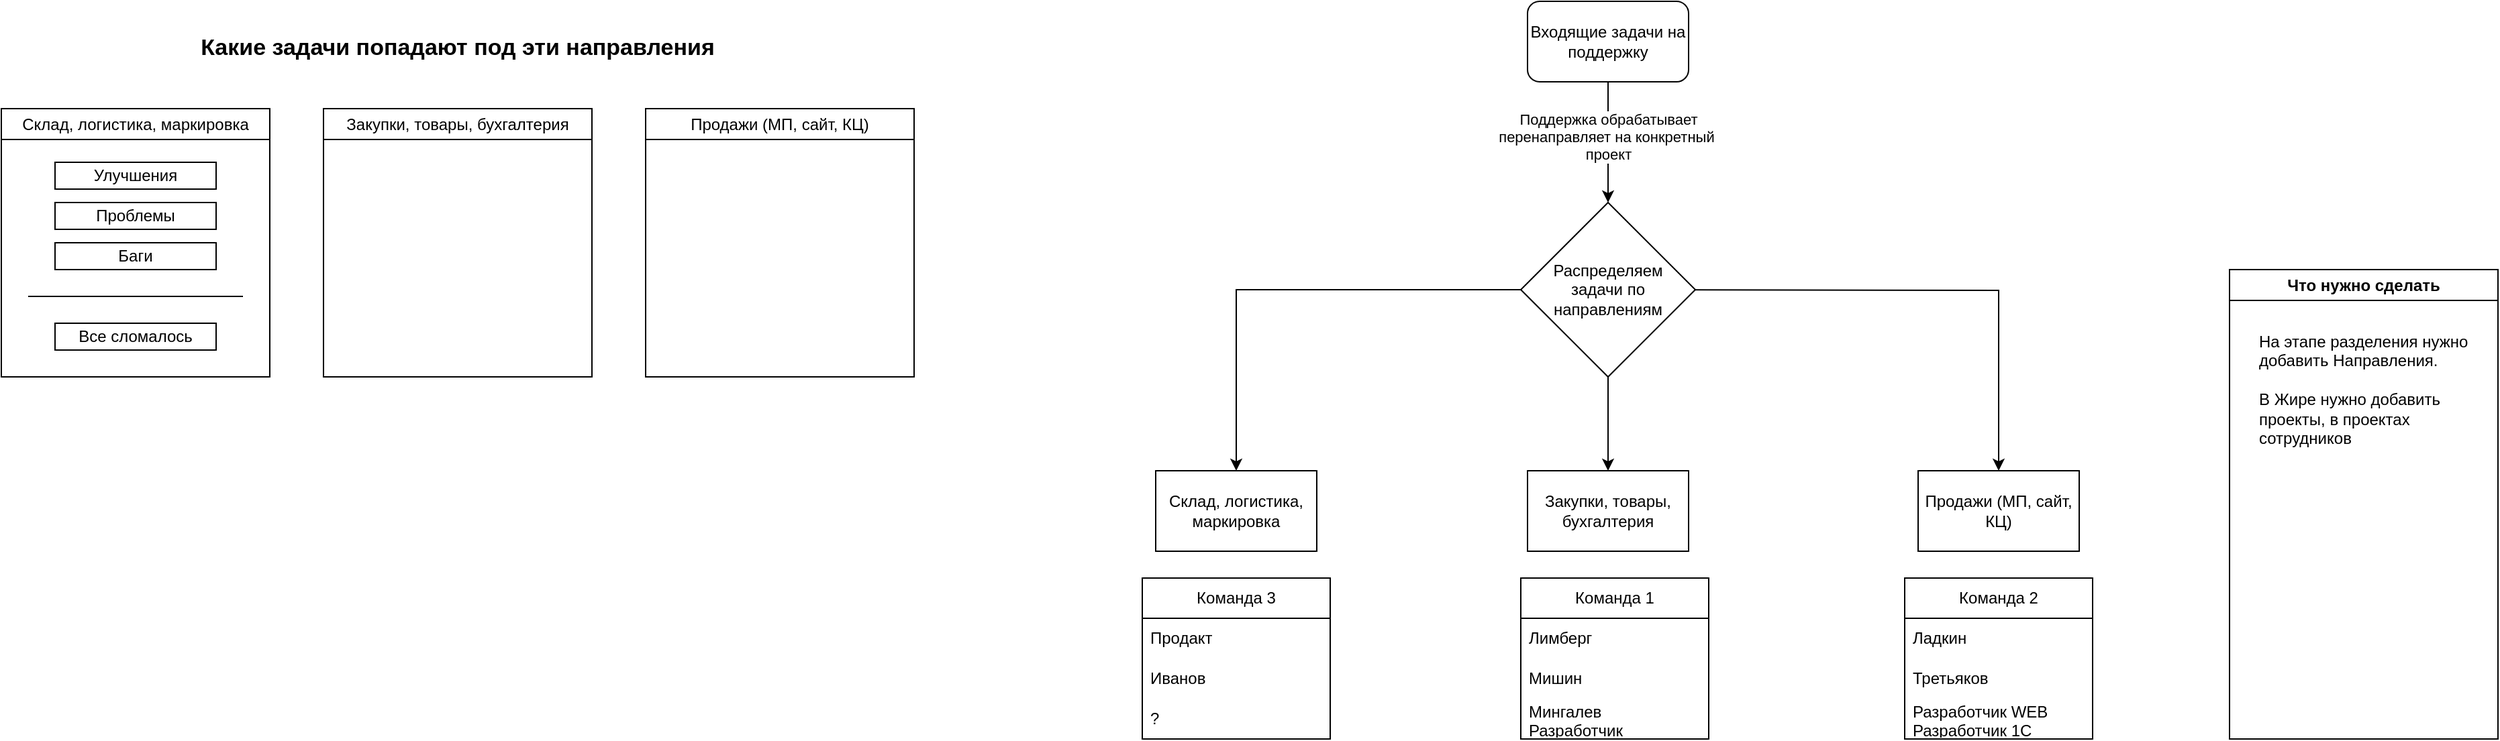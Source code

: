 <mxfile version="24.7.16">
  <diagram name="Page-1" id="zKJSg474zFUpfC8e5f8t">
    <mxGraphModel dx="3088" dy="830" grid="1" gridSize="10" guides="1" tooltips="1" connect="1" arrows="1" fold="1" page="1" pageScale="1" pageWidth="827" pageHeight="1169" math="0" shadow="0">
      <root>
        <mxCell id="0" />
        <mxCell id="1" parent="0" />
        <mxCell id="clkhZw_3v-03GrpoqzjB-17" value="" style="edgeStyle=orthogonalEdgeStyle;rounded=0;orthogonalLoop=1;jettySize=auto;html=1;" parent="1" source="xmXq3l9Uws817rKE1H1e-1" target="clkhZw_3v-03GrpoqzjB-3" edge="1">
          <mxGeometry relative="1" as="geometry" />
        </mxCell>
        <mxCell id="6zCM-tVnXvu0zWscigJL-20" value="Поддержка обрабатывает&lt;div&gt;перенаправляет на конкретный&amp;nbsp;&lt;/div&gt;&lt;div&gt;проект&lt;/div&gt;" style="edgeLabel;html=1;align=center;verticalAlign=middle;resizable=0;points=[];" vertex="1" connectable="0" parent="clkhZw_3v-03GrpoqzjB-17">
          <mxGeometry x="-0.086" relative="1" as="geometry">
            <mxPoint as="offset" />
          </mxGeometry>
        </mxCell>
        <mxCell id="xmXq3l9Uws817rKE1H1e-1" value="Входящие задачи на поддержку" style="rounded=1;whiteSpace=wrap;html=1;" parent="1" vertex="1">
          <mxGeometry x="-473" y="10" width="120" height="60" as="geometry" />
        </mxCell>
        <mxCell id="clkhZw_3v-03GrpoqzjB-6" value="" style="edgeStyle=orthogonalEdgeStyle;rounded=0;orthogonalLoop=1;jettySize=auto;html=1;" parent="1" source="clkhZw_3v-03GrpoqzjB-3" target="clkhZw_3v-03GrpoqzjB-5" edge="1">
          <mxGeometry relative="1" as="geometry" />
        </mxCell>
        <mxCell id="clkhZw_3v-03GrpoqzjB-13" value="" style="edgeStyle=orthogonalEdgeStyle;rounded=0;orthogonalLoop=1;jettySize=auto;html=1;exitX=0.5;exitY=1;exitDx=0;exitDy=0;" parent="1" source="clkhZw_3v-03GrpoqzjB-3" target="clkhZw_3v-03GrpoqzjB-7" edge="1">
          <mxGeometry relative="1" as="geometry" />
        </mxCell>
        <mxCell id="clkhZw_3v-03GrpoqzjB-16" style="edgeStyle=orthogonalEdgeStyle;rounded=0;orthogonalLoop=1;jettySize=auto;html=1;exitX=1;exitY=0.5;exitDx=0;exitDy=0;entryX=0.5;entryY=0;entryDx=0;entryDy=0;" parent="1" target="clkhZw_3v-03GrpoqzjB-15" edge="1">
          <mxGeometry relative="1" as="geometry">
            <mxPoint x="-380" y="225" as="sourcePoint" />
          </mxGeometry>
        </mxCell>
        <mxCell id="clkhZw_3v-03GrpoqzjB-3" value="Распределяем&lt;div&gt;задачи по направлениям&lt;/div&gt;" style="rhombus;whiteSpace=wrap;html=1;" parent="1" vertex="1">
          <mxGeometry x="-478" y="160" width="130" height="130" as="geometry" />
        </mxCell>
        <mxCell id="clkhZw_3v-03GrpoqzjB-5" value="Склад, логистика, маркировка" style="whiteSpace=wrap;html=1;" parent="1" vertex="1">
          <mxGeometry x="-750" y="360" width="120" height="60" as="geometry" />
        </mxCell>
        <mxCell id="clkhZw_3v-03GrpoqzjB-7" value="Закупки, товары, бухгалтерия" style="whiteSpace=wrap;html=1;" parent="1" vertex="1">
          <mxGeometry x="-473" y="360" width="120" height="60" as="geometry" />
        </mxCell>
        <mxCell id="clkhZw_3v-03GrpoqzjB-15" value="Продажи (МП, сайт, КЦ)" style="whiteSpace=wrap;html=1;" parent="1" vertex="1">
          <mxGeometry x="-182" y="360" width="120" height="60" as="geometry" />
        </mxCell>
        <mxCell id="6zCM-tVnXvu0zWscigJL-4" value="Команда 2" style="swimlane;fontStyle=0;childLayout=stackLayout;horizontal=1;startSize=30;horizontalStack=0;resizeParent=1;resizeParentMax=0;resizeLast=0;collapsible=1;marginBottom=0;whiteSpace=wrap;html=1;" vertex="1" parent="1">
          <mxGeometry x="-192" y="440" width="140" height="120" as="geometry" />
        </mxCell>
        <mxCell id="6zCM-tVnXvu0zWscigJL-5" value="Ладкин" style="text;strokeColor=none;fillColor=none;align=left;verticalAlign=middle;spacingLeft=4;spacingRight=4;overflow=hidden;points=[[0,0.5],[1,0.5]];portConstraint=eastwest;rotatable=0;whiteSpace=wrap;html=1;" vertex="1" parent="6zCM-tVnXvu0zWscigJL-4">
          <mxGeometry y="30" width="140" height="30" as="geometry" />
        </mxCell>
        <mxCell id="6zCM-tVnXvu0zWscigJL-6" value="Третьяков" style="text;strokeColor=none;fillColor=none;align=left;verticalAlign=middle;spacingLeft=4;spacingRight=4;overflow=hidden;points=[[0,0.5],[1,0.5]];portConstraint=eastwest;rotatable=0;whiteSpace=wrap;html=1;" vertex="1" parent="6zCM-tVnXvu0zWscigJL-4">
          <mxGeometry y="60" width="140" height="30" as="geometry" />
        </mxCell>
        <mxCell id="6zCM-tVnXvu0zWscigJL-7" value="Разработчик WEB&lt;div&gt;Разработчик 1С&lt;/div&gt;" style="text;strokeColor=none;fillColor=none;align=left;verticalAlign=middle;spacingLeft=4;spacingRight=4;overflow=hidden;points=[[0,0.5],[1,0.5]];portConstraint=eastwest;rotatable=0;whiteSpace=wrap;html=1;" vertex="1" parent="6zCM-tVnXvu0zWscigJL-4">
          <mxGeometry y="90" width="140" height="30" as="geometry" />
        </mxCell>
        <mxCell id="6zCM-tVnXvu0zWscigJL-8" value="Команда 1" style="swimlane;fontStyle=0;childLayout=stackLayout;horizontal=1;startSize=30;horizontalStack=0;resizeParent=1;resizeParentMax=0;resizeLast=0;collapsible=1;marginBottom=0;whiteSpace=wrap;html=1;" vertex="1" parent="1">
          <mxGeometry x="-478" y="440" width="140" height="120" as="geometry" />
        </mxCell>
        <mxCell id="6zCM-tVnXvu0zWscigJL-9" value="Лимберг" style="text;strokeColor=none;fillColor=none;align=left;verticalAlign=middle;spacingLeft=4;spacingRight=4;overflow=hidden;points=[[0,0.5],[1,0.5]];portConstraint=eastwest;rotatable=0;whiteSpace=wrap;html=1;" vertex="1" parent="6zCM-tVnXvu0zWscigJL-8">
          <mxGeometry y="30" width="140" height="30" as="geometry" />
        </mxCell>
        <mxCell id="6zCM-tVnXvu0zWscigJL-10" value="Мишин" style="text;strokeColor=none;fillColor=none;align=left;verticalAlign=middle;spacingLeft=4;spacingRight=4;overflow=hidden;points=[[0,0.5],[1,0.5]];portConstraint=eastwest;rotatable=0;whiteSpace=wrap;html=1;" vertex="1" parent="6zCM-tVnXvu0zWscigJL-8">
          <mxGeometry y="60" width="140" height="30" as="geometry" />
        </mxCell>
        <mxCell id="6zCM-tVnXvu0zWscigJL-11" value="Мингалев&lt;div&gt;Разработчик&lt;/div&gt;" style="text;strokeColor=none;fillColor=none;align=left;verticalAlign=middle;spacingLeft=4;spacingRight=4;overflow=hidden;points=[[0,0.5],[1,0.5]];portConstraint=eastwest;rotatable=0;whiteSpace=wrap;html=1;" vertex="1" parent="6zCM-tVnXvu0zWscigJL-8">
          <mxGeometry y="90" width="140" height="30" as="geometry" />
        </mxCell>
        <mxCell id="6zCM-tVnXvu0zWscigJL-12" value="Команда 3" style="swimlane;fontStyle=0;childLayout=stackLayout;horizontal=1;startSize=30;horizontalStack=0;resizeParent=1;resizeParentMax=0;resizeLast=0;collapsible=1;marginBottom=0;whiteSpace=wrap;html=1;" vertex="1" parent="1">
          <mxGeometry x="-760" y="440" width="140" height="120" as="geometry" />
        </mxCell>
        <mxCell id="6zCM-tVnXvu0zWscigJL-13" value="Продакт" style="text;strokeColor=none;fillColor=none;align=left;verticalAlign=middle;spacingLeft=4;spacingRight=4;overflow=hidden;points=[[0,0.5],[1,0.5]];portConstraint=eastwest;rotatable=0;whiteSpace=wrap;html=1;" vertex="1" parent="6zCM-tVnXvu0zWscigJL-12">
          <mxGeometry y="30" width="140" height="30" as="geometry" />
        </mxCell>
        <mxCell id="6zCM-tVnXvu0zWscigJL-14" value="Иванов" style="text;strokeColor=none;fillColor=none;align=left;verticalAlign=middle;spacingLeft=4;spacingRight=4;overflow=hidden;points=[[0,0.5],[1,0.5]];portConstraint=eastwest;rotatable=0;whiteSpace=wrap;html=1;" vertex="1" parent="6zCM-tVnXvu0zWscigJL-12">
          <mxGeometry y="60" width="140" height="30" as="geometry" />
        </mxCell>
        <mxCell id="6zCM-tVnXvu0zWscigJL-15" value="?" style="text;strokeColor=none;fillColor=none;align=left;verticalAlign=middle;spacingLeft=4;spacingRight=4;overflow=hidden;points=[[0,0.5],[1,0.5]];portConstraint=eastwest;rotatable=0;whiteSpace=wrap;html=1;" vertex="1" parent="6zCM-tVnXvu0zWscigJL-12">
          <mxGeometry y="90" width="140" height="30" as="geometry" />
        </mxCell>
        <mxCell id="6zCM-tVnXvu0zWscigJL-16" value="&lt;span style=&quot;font-weight: 400;&quot;&gt;Склад, логистика, маркировка&lt;/span&gt;" style="swimlane;whiteSpace=wrap;html=1;" vertex="1" parent="1">
          <mxGeometry x="-1610" y="90" width="200" height="200" as="geometry" />
        </mxCell>
        <mxCell id="6zCM-tVnXvu0zWscigJL-21" value="Проблемы" style="whiteSpace=wrap;html=1;" vertex="1" parent="6zCM-tVnXvu0zWscigJL-16">
          <mxGeometry x="40" y="70" width="120" height="20" as="geometry" />
        </mxCell>
        <mxCell id="6zCM-tVnXvu0zWscigJL-22" value="Улучшения" style="whiteSpace=wrap;html=1;" vertex="1" parent="6zCM-tVnXvu0zWscigJL-16">
          <mxGeometry x="40" y="40" width="120" height="20" as="geometry" />
        </mxCell>
        <mxCell id="6zCM-tVnXvu0zWscigJL-23" value="Баги" style="whiteSpace=wrap;html=1;" vertex="1" parent="6zCM-tVnXvu0zWscigJL-16">
          <mxGeometry x="40" y="100" width="120" height="20" as="geometry" />
        </mxCell>
        <mxCell id="6zCM-tVnXvu0zWscigJL-24" value="Все сломалось" style="whiteSpace=wrap;html=1;" vertex="1" parent="6zCM-tVnXvu0zWscigJL-16">
          <mxGeometry x="40" y="160" width="120" height="20" as="geometry" />
        </mxCell>
        <mxCell id="6zCM-tVnXvu0zWscigJL-17" value="&lt;span style=&quot;font-weight: 400;&quot;&gt;Закупки, товары, бухгалтерия&lt;/span&gt;" style="swimlane;whiteSpace=wrap;html=1;" vertex="1" parent="1">
          <mxGeometry x="-1370" y="90" width="200" height="200" as="geometry" />
        </mxCell>
        <mxCell id="6zCM-tVnXvu0zWscigJL-18" value="&lt;span style=&quot;font-weight: 400;&quot;&gt;Продажи (МП, сайт, КЦ)&lt;/span&gt;" style="swimlane;whiteSpace=wrap;html=1;" vertex="1" parent="1">
          <mxGeometry x="-1130" y="90" width="200" height="200" as="geometry" />
        </mxCell>
        <mxCell id="6zCM-tVnXvu0zWscigJL-19" value="Какие задачи попадают под эти направления" style="text;html=1;align=center;verticalAlign=middle;whiteSpace=wrap;rounded=0;fontStyle=1;fontSize=17;" vertex="1" parent="1">
          <mxGeometry x="-1610" y="30" width="680" height="30" as="geometry" />
        </mxCell>
        <mxCell id="6zCM-tVnXvu0zWscigJL-25" value="" style="endArrow=none;html=1;rounded=0;" edge="1" parent="1">
          <mxGeometry width="50" height="50" relative="1" as="geometry">
            <mxPoint x="-1590" y="230" as="sourcePoint" />
            <mxPoint x="-1430" y="230" as="targetPoint" />
          </mxGeometry>
        </mxCell>
        <mxCell id="6zCM-tVnXvu0zWscigJL-26" value="Что нужно сделать" style="swimlane;whiteSpace=wrap;html=1;" vertex="1" parent="1">
          <mxGeometry x="50" y="210" width="200" height="350" as="geometry" />
        </mxCell>
        <mxCell id="6zCM-tVnXvu0zWscigJL-27" value="На этапе разделения нужно добавить Направления.&lt;div&gt;&lt;br&gt;&lt;div&gt;В Жире нужно добавить проекты, в проектах сотрудников&lt;/div&gt;&lt;/div&gt;" style="text;html=1;align=left;verticalAlign=top;whiteSpace=wrap;rounded=0;" vertex="1" parent="6zCM-tVnXvu0zWscigJL-26">
          <mxGeometry x="20" y="40" width="160" height="290" as="geometry" />
        </mxCell>
      </root>
    </mxGraphModel>
  </diagram>
</mxfile>
